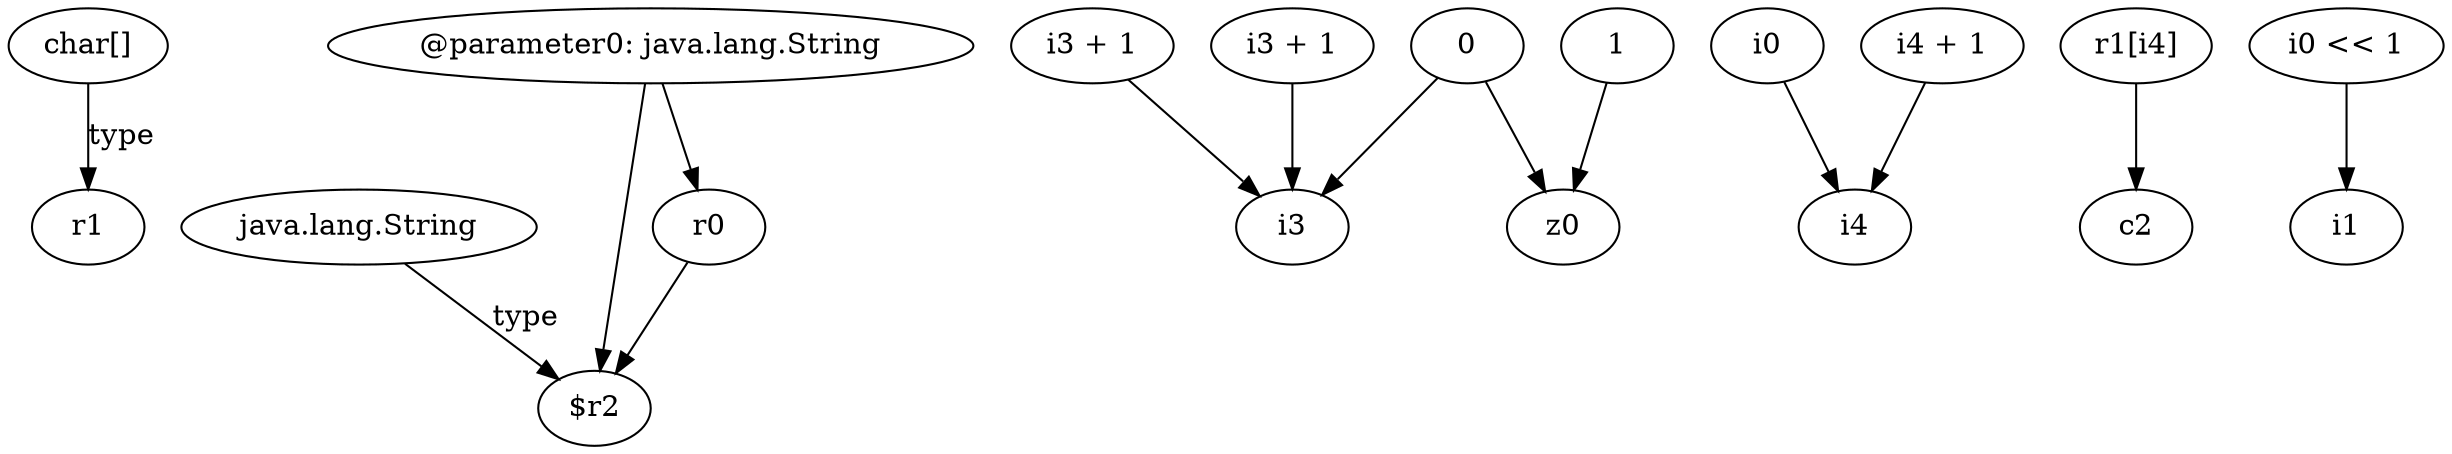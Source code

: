 digraph g {
0[label="char[]"]
1[label="r1"]
0->1[label="type"]
2[label="java.lang.String"]
3[label="$r2"]
2->3[label="type"]
4[label="@parameter0: java.lang.String"]
5[label="r0"]
4->5[label=""]
6[label="i3 + 1"]
7[label="i3"]
6->7[label=""]
8[label="1"]
9[label="z0"]
8->9[label=""]
10[label="0"]
10->9[label=""]
11[label="i0"]
12[label="i4"]
11->12[label=""]
13[label="i3 + 1"]
13->7[label=""]
4->3[label=""]
14[label="r1[i4]"]
15[label="c2"]
14->15[label=""]
16[label="i4 + 1"]
16->12[label=""]
10->7[label=""]
5->3[label=""]
17[label="i0 << 1"]
18[label="i1"]
17->18[label=""]
}